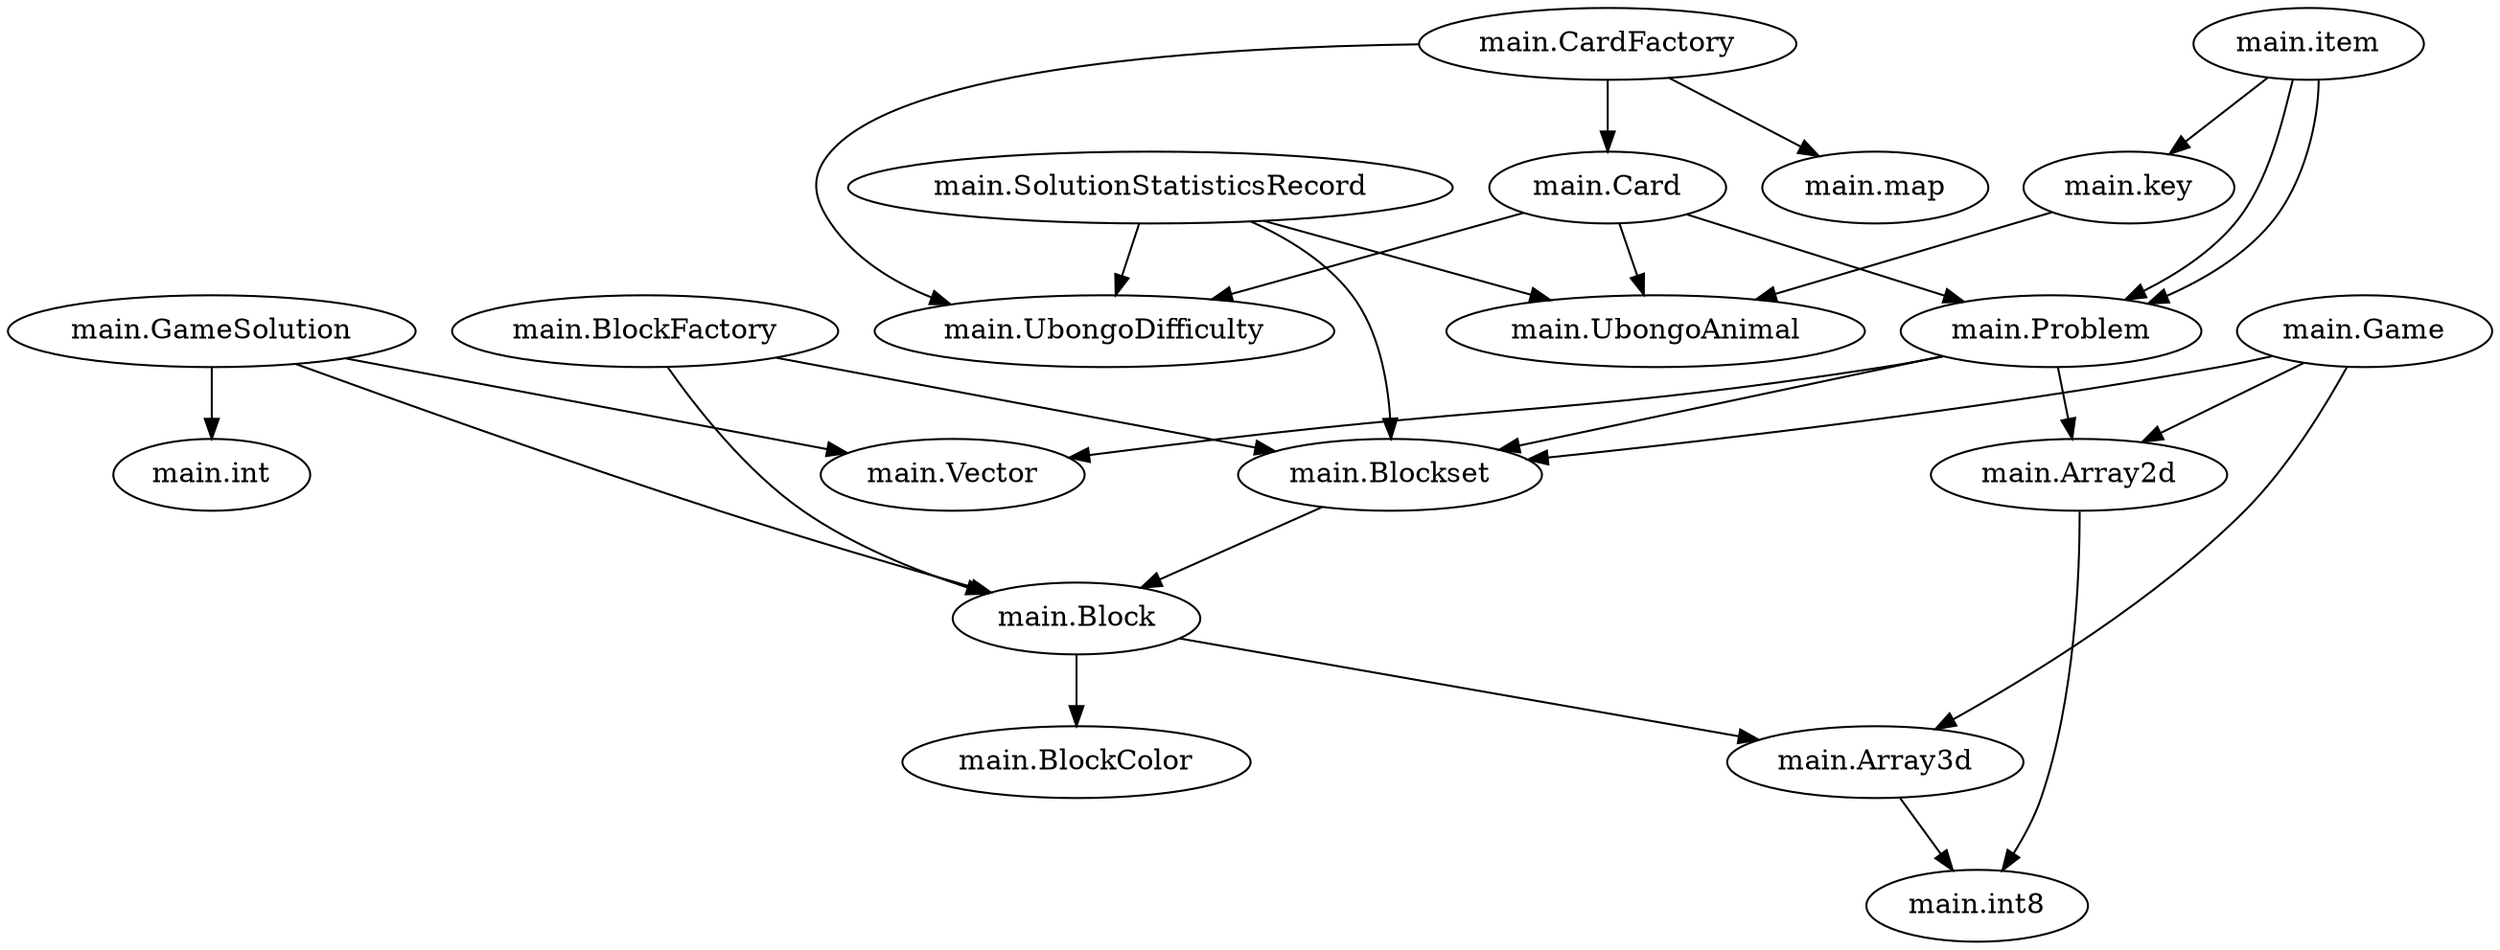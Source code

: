 digraph {
"main.Array2d" -> { "main.int8" };
"main.Array3d" -> { "main.int8" };
"main.BlockFactory" -> { "main.Block" "main.Blockset" };
"main.Block" -> { "main.BlockColor" "main.Array3d" };
"main.Blockset" -> { "main.Block" };
"main.Card" -> { "main.UbongoAnimal" "main.UbongoDifficulty" "main.Problem" };
"main.item" -> { "main.Problem" };
"main.CardFactory" -> { "main.UbongoDifficulty" "main.map" "main.Card" };
"main.Game" -> { "main.Blockset" "main.Array2d" "main.Array3d" };
"main.SolutionStatisticsRecord" -> { "main.UbongoDifficulty" "main.UbongoAnimal" "main.Blockset" };
"main.key" -> { "main.UbongoAnimal" };
"main.item" -> { "main.key" "main.Problem" };
"main.GameSolution" -> { "main.Block" "main.int" "main.Vector" };
"main.Problem" -> { "main.Array2d" "main.Vector" "main.Blockset" };
}
